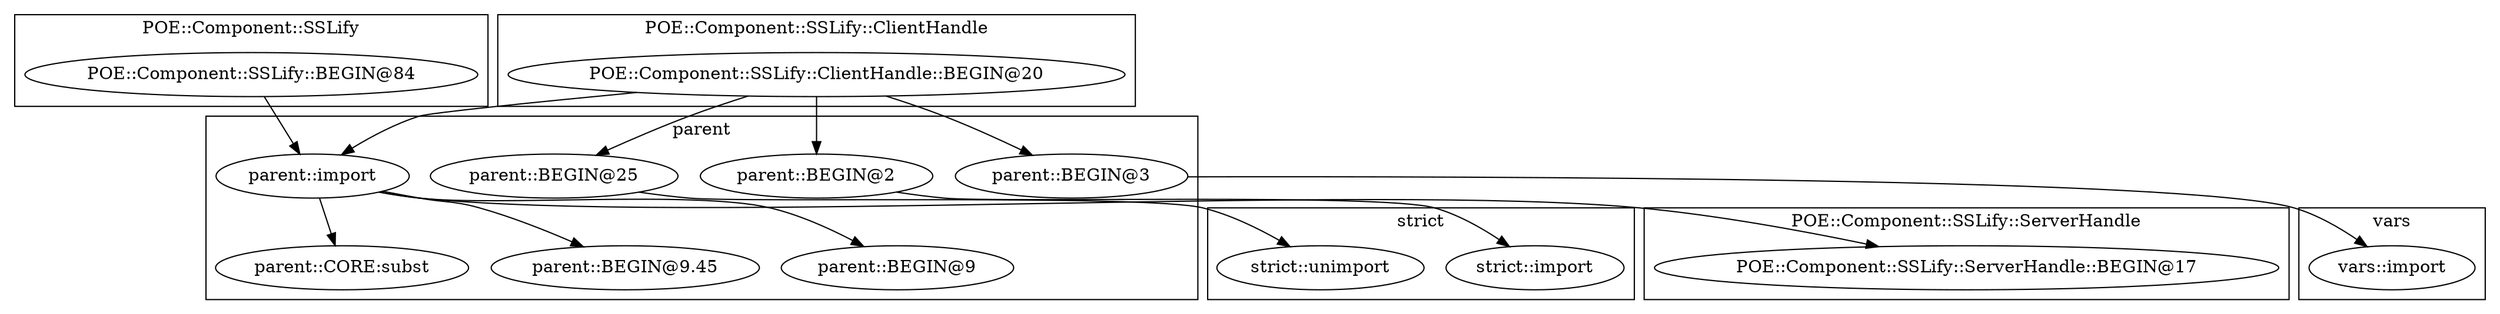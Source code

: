 digraph {
graph [overlap=false]
subgraph cluster_POE_Component_SSLify {
	label="POE::Component::SSLify";
	"POE::Component::SSLify::BEGIN@84";
}
subgraph cluster_strict {
	label="strict";
	"strict::import";
	"strict::unimport";
}
subgraph cluster_POE_Component_SSLify_ServerHandle {
	label="POE::Component::SSLify::ServerHandle";
	"POE::Component::SSLify::ServerHandle::BEGIN@17";
}
subgraph cluster_POE_Component_SSLify_ClientHandle {
	label="POE::Component::SSLify::ClientHandle";
	"POE::Component::SSLify::ClientHandle::BEGIN@20";
}
subgraph cluster_vars {
	label="vars";
	"vars::import";
}
subgraph cluster_parent {
	label="parent";
	"parent::BEGIN@9.45";
	"parent::BEGIN@25";
	"parent::BEGIN@9";
	"parent::import";
	"parent::BEGIN@3";
	"parent::BEGIN@2";
	"parent::CORE:subst";
}
"parent::BEGIN@3" -> "vars::import";
"POE::Component::SSLify::ClientHandle::BEGIN@20" -> "parent::BEGIN@25";
"parent::BEGIN@25" -> "strict::unimport";
"parent::import" -> "POE::Component::SSLify::ServerHandle::BEGIN@17";
"POE::Component::SSLify::BEGIN@84" -> "parent::import";
"POE::Component::SSLify::ClientHandle::BEGIN@20" -> "parent::import";
"POE::Component::SSLify::ClientHandle::BEGIN@20" -> "parent::BEGIN@2";
"parent::import" -> "parent::CORE:subst";
"parent::BEGIN@2" -> "strict::import";
"parent::import" -> "parent::BEGIN@9";
"POE::Component::SSLify::ClientHandle::BEGIN@20" -> "parent::BEGIN@3";
"parent::import" -> "parent::BEGIN@9.45";
}
